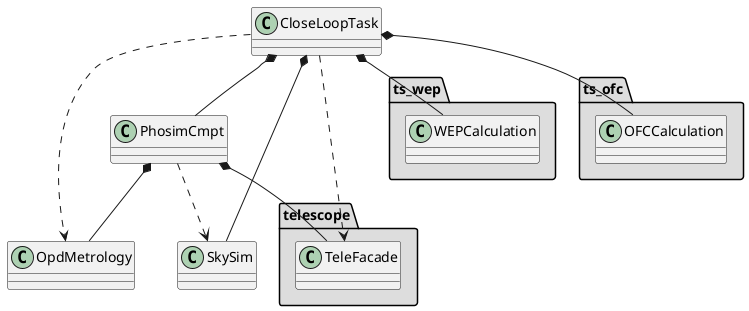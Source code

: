 @startuml
package "telescope" #DDDDDD {
  class TeleFacade
}

package "ts_wep" #DDDDDD {
  class WEPCalculation
}

package "ts_ofc" #DDDDDD {
  class OFCCalculation
}

PhosimCmpt ..> SkySim
PhosimCmpt *-- OpdMetrology
PhosimCmpt *-- TeleFacade
CloseLoopTask *-- SkySim
CloseLoopTask *-- WEPCalculation
CloseLoopTask *-- OFCCalculation
CloseLoopTask *-- PhosimCmpt
CloseLoopTask ..> TeleFacade
CloseLoopTask ..> OpdMetrology
@enduml
